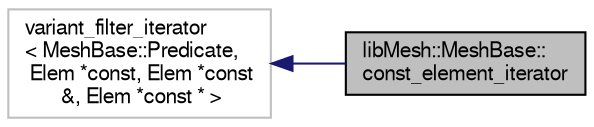 digraph "libMesh::MeshBase::const_element_iterator"
{
  edge [fontname="FreeSans",fontsize="10",labelfontname="FreeSans",labelfontsize="10"];
  node [fontname="FreeSans",fontsize="10",shape=record];
  rankdir="LR";
  Node1 [label="libMesh::MeshBase::\lconst_element_iterator",height=0.2,width=0.4,color="black", fillcolor="grey75", style="filled", fontcolor="black"];
  Node2 -> Node1 [dir="back",color="midnightblue",fontsize="10",style="solid",fontname="FreeSans"];
  Node2 [label="variant_filter_iterator\l\< MeshBase::Predicate,\l Elem *const, Elem *const\l &, Elem *const * \>",height=0.2,width=0.4,color="grey75", fillcolor="white", style="filled"];
}
